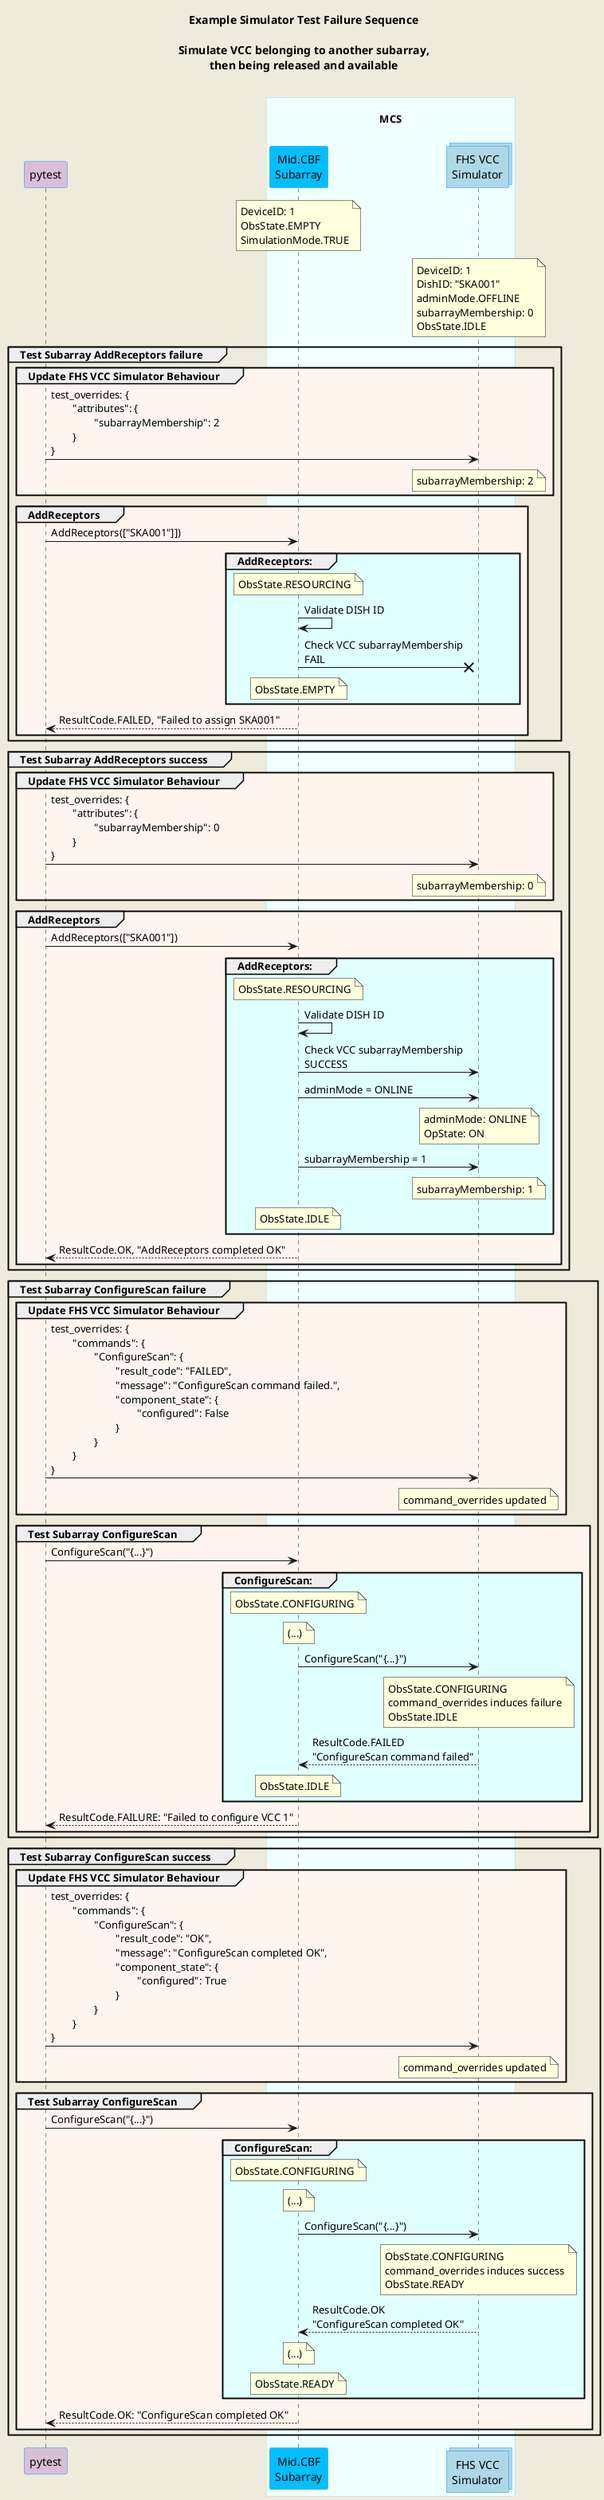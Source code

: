 @startuml
'https://plantuml.com/sequence-diagram

skinparam backgroundColor #EEEBDC
skinparam sequence {
  ParticipantBorderColor DodgerBlue
  ParticipantBackgroundColor DeepSkyBlue
  ActorBorderColor DarkGreen
  ActorBackgroundColor Green
  BoxBorderColor LightBlue
  BoxBackgroundColor #F0FFFF
}
skinparam collections {
  BackGroundColor LightBlue
  BorderColor DodgerBlue
}
skinparam database {
  BackgroundColor LightGreen
  BorderColor DarkGreen
}

title Example Simulator Test Failure Sequence\n\nSimulate VCC belonging to another subarray,\nthen being released and available\n

participant "pytest" as pyt #Thistle
box "\nMCS\n"
    participant "Mid.CBF\nSubarray" as subarray
    collections "FHS VCC\nSimulator" as vcc
end box

note over subarray           : DeviceID: 1\nObsState.EMPTY\nSimulationMode.TRUE
note over vcc                : DeviceID: 1\nDishID: "SKA001"\nadminMode.OFFLINE\nsubarrayMembership: 0\nObsState.IDLE

group Test Subarray AddReceptors failure

  group #SeaShell Update FHS VCC Simulator Behaviour

    pyt         ->  vcc        : test_overrides: {\n\t"attributes": {\n\t\t"subarrayMembership": 2\n\t}\t\n}
    note over vcc              : subarrayMembership: 2

  end group

  group #SeaShell AddReceptors

    pyt         ->  subarray   : AddReceptors(["SKA001"]])

    group #LightCyan AddReceptors:

      note over subarray       : ObsState.RESOURCING
      subarray    -> subarray  : Validate DISH ID
      subarray    -x vcc       : Check VCC subarrayMembership\nFAIL
      note over subarray       : ObsState.EMPTY

    end group

    pyt        <--  subarray   : ResultCode.FAILED, "Failed to assign SKA001"

  end group

end group

group Test Subarray AddReceptors success

  group #SeaShell Update FHS VCC Simulator Behaviour

    pyt         ->  vcc        : test_overrides: {\n\t"attributes": {\n\t\t"subarrayMembership": 0\n\t}\t\n}
    note over vcc              : subarrayMembership: 0

  end group

  group #SeaShell AddReceptors

    pyt         ->  subarray    : AddReceptors(["SKA001"])

    group #LightCyan AddReceptors:

      note over subarray       : ObsState.RESOURCING
      subarray    -> subarray  : Validate DISH ID
      subarray    -> vcc       : Check VCC subarrayMembership\nSUCCESS
      subarray    -> vcc       : adminMode = ONLINE
      note over vcc            : adminMode: ONLINE\nOpState: ON
      subarray    ->  vcc      : subarrayMembership = 1
      note over vcc            : subarrayMembership: 1
      note over subarray       : ObsState.IDLE

    end group

    pyt        <--  subarray   : ResultCode.OK, "AddReceptors completed OK"

  end group

end group

group Test Subarray ConfigureScan failure

  group #SeaShell Update FHS VCC Simulator Behaviour

    pyt         ->  vcc        : test_overrides: {\n\t"commands": {\n\t\t"ConfigureScan": {\n\t\t\t"result_code": "FAILED",\n\t\t\t"message": "ConfigureScan command failed.",\n\t\t\t"component_state": {\n\t\t\t\t"configured": False\n\t\t\t}\n\t\t}\n\t}\n}
    note over vcc              : command_overrides updated

  end group

  group #SeaShell Test Subarray ConfigureScan

    pyt         ->  subarray    : ConfigureScan("{...}")

    group #LightCyan ConfigureScan:

      note over subarray       : ObsState.CONFIGURING
      note over subarray       : (...)
      subarray  ->  vcc        : ConfigureScan("{...}")
      note over vcc            : ObsState.CONFIGURING\ncommand_overrides induces failure\nObsState.IDLE
      subarray  <-- vcc        : ResultCode.FAILED\n"ConfigureScan command failed"
      note over subarray       : ObsState.IDLE

    end group

    pyt        <--  subarray   : ResultCode.FAILURE: "Failed to configure VCC 1"

  end group

end group

group Test Subarray ConfigureScan success

  group #SeaShell Update FHS VCC Simulator Behaviour

    pyt         ->  vcc        : test_overrides: {\n\t"commands": {\n\t\t"ConfigureScan": {\n\t\t\t"result_code": "OK",\n\t\t\t"message": "ConfigureScan completed OK",\n\t\t\t"component_state": {\n\t\t\t\t"configured": True\n\t\t\t}\n\t\t}\n\t}\n}
    note over vcc              : command_overrides updated

  end group

  group #SeaShell Test Subarray ConfigureScan

    pyt         ->  subarray    : ConfigureScan("{...}")

    group #LightCyan ConfigureScan:

      note over subarray       : ObsState.CONFIGURING
      note over subarray       : (...)
      subarray  ->  vcc        : ConfigureScan("{...}")
      note over vcc            : ObsState.CONFIGURING\ncommand_overrides induces success\nObsState.READY
      subarray  <-- vcc        : ResultCode.OK\n"ConfigureScan completed OK"
      note over subarray       : (...)
      note over subarray       : ObsState.READY

    end group

    pyt        <--  subarray   : ResultCode.OK: "ConfigureScan completed OK"

  end group

end group

@enduml